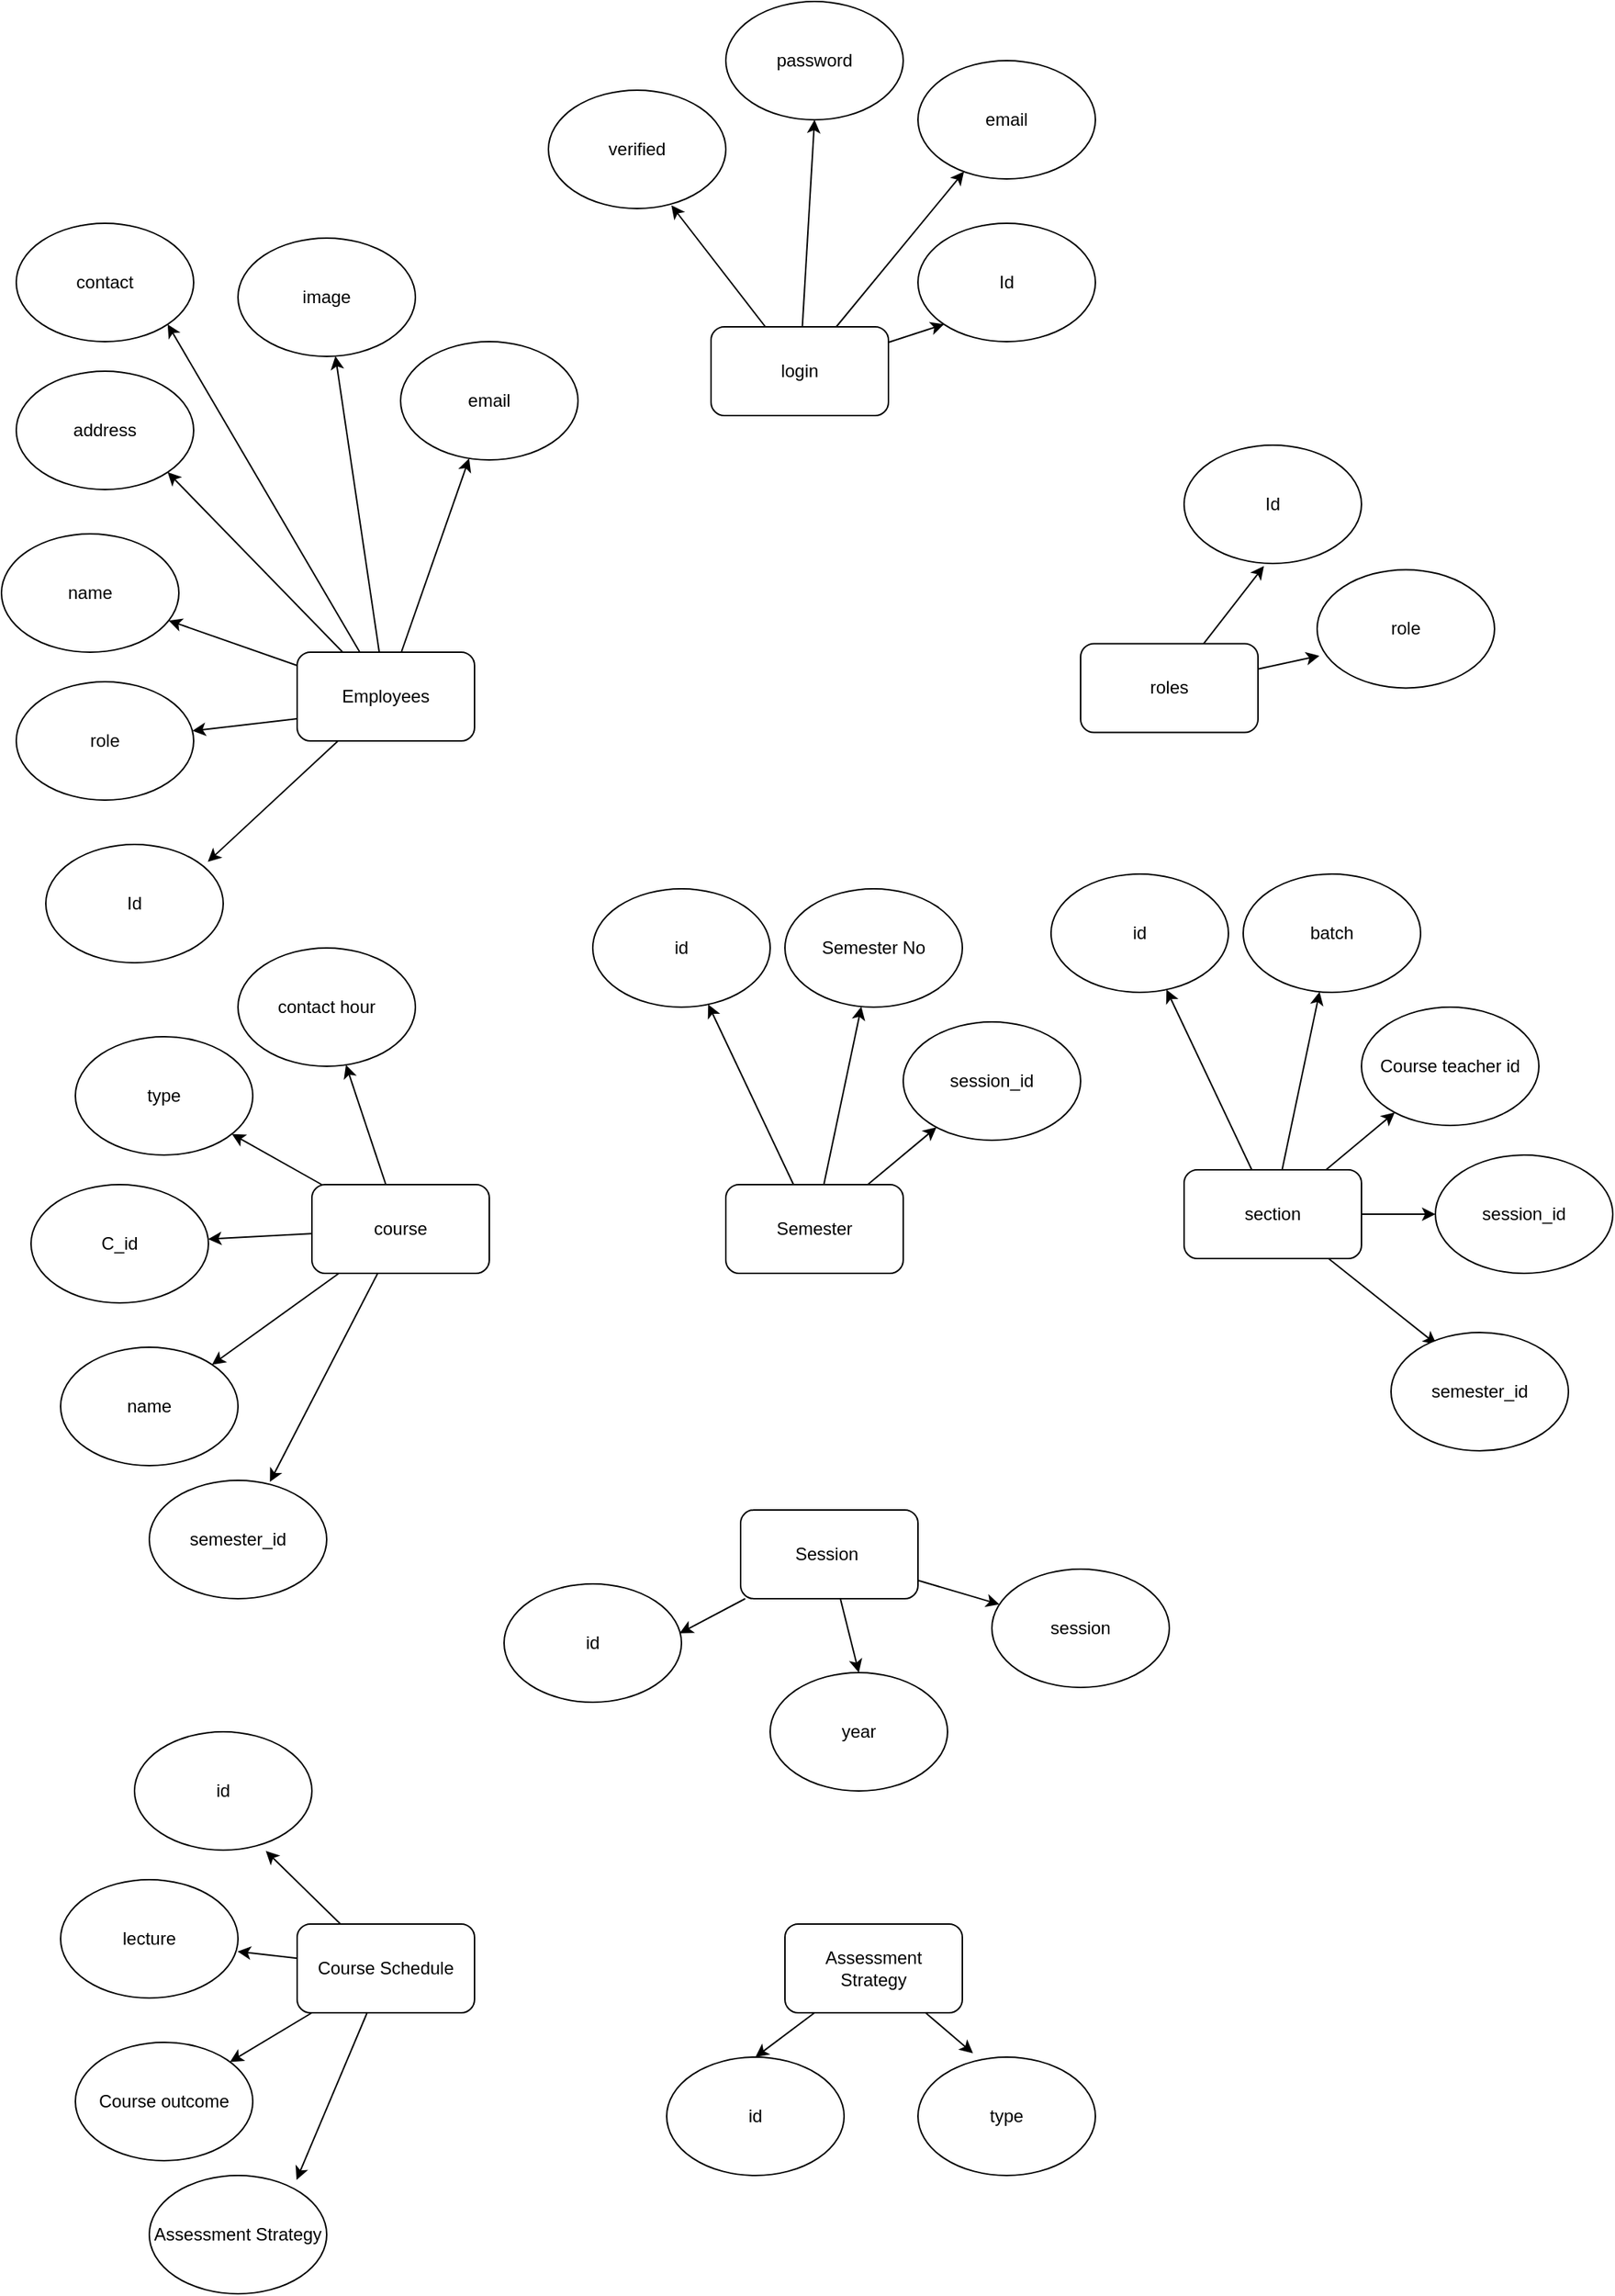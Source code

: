 <mxfile version="21.6.6" type="github">
  <diagram name="Page-1" id="dp0MAFSl6kwCSOqtO65z">
    <mxGraphModel dx="1900" dy="1973" grid="1" gridSize="10" guides="1" tooltips="1" connect="1" arrows="1" fold="1" page="1" pageScale="1" pageWidth="850" pageHeight="1400" math="0" shadow="0">
      <root>
        <mxCell id="0" />
        <mxCell id="1" parent="0" />
        <mxCell id="it_yALFgsiDpClzJyx-c-9" style="rounded=0;orthogonalLoop=1;jettySize=auto;html=1;entryX=0.913;entryY=0.147;entryDx=0;entryDy=0;entryPerimeter=0;" edge="1" parent="1" source="it_yALFgsiDpClzJyx-c-1" target="it_yALFgsiDpClzJyx-c-6">
          <mxGeometry relative="1" as="geometry" />
        </mxCell>
        <mxCell id="it_yALFgsiDpClzJyx-c-10" style="rounded=0;orthogonalLoop=1;jettySize=auto;html=1;exitX=0;exitY=0.75;exitDx=0;exitDy=0;" edge="1" parent="1" source="it_yALFgsiDpClzJyx-c-1" target="it_yALFgsiDpClzJyx-c-2">
          <mxGeometry relative="1" as="geometry" />
        </mxCell>
        <mxCell id="it_yALFgsiDpClzJyx-c-11" style="rounded=0;orthogonalLoop=1;jettySize=auto;html=1;" edge="1" parent="1" source="it_yALFgsiDpClzJyx-c-1" target="it_yALFgsiDpClzJyx-c-3">
          <mxGeometry relative="1" as="geometry" />
        </mxCell>
        <mxCell id="it_yALFgsiDpClzJyx-c-12" style="rounded=0;orthogonalLoop=1;jettySize=auto;html=1;entryX=1;entryY=1;entryDx=0;entryDy=0;" edge="1" parent="1" source="it_yALFgsiDpClzJyx-c-1" target="it_yALFgsiDpClzJyx-c-4">
          <mxGeometry relative="1" as="geometry" />
        </mxCell>
        <mxCell id="it_yALFgsiDpClzJyx-c-13" style="rounded=0;orthogonalLoop=1;jettySize=auto;html=1;entryX=1;entryY=1;entryDx=0;entryDy=0;" edge="1" parent="1" source="it_yALFgsiDpClzJyx-c-1" target="it_yALFgsiDpClzJyx-c-5">
          <mxGeometry relative="1" as="geometry" />
        </mxCell>
        <mxCell id="it_yALFgsiDpClzJyx-c-14" style="rounded=0;orthogonalLoop=1;jettySize=auto;html=1;" edge="1" parent="1" source="it_yALFgsiDpClzJyx-c-1" target="it_yALFgsiDpClzJyx-c-8">
          <mxGeometry relative="1" as="geometry" />
        </mxCell>
        <mxCell id="it_yALFgsiDpClzJyx-c-15" style="rounded=0;orthogonalLoop=1;jettySize=auto;html=1;" edge="1" parent="1" source="it_yALFgsiDpClzJyx-c-1" target="it_yALFgsiDpClzJyx-c-7">
          <mxGeometry relative="1" as="geometry" />
        </mxCell>
        <mxCell id="it_yALFgsiDpClzJyx-c-1" value="Employees" style="rounded=1;whiteSpace=wrap;html=1;" vertex="1" parent="1">
          <mxGeometry x="170" y="280" width="120" height="60" as="geometry" />
        </mxCell>
        <mxCell id="it_yALFgsiDpClzJyx-c-2" value="role" style="ellipse;whiteSpace=wrap;html=1;" vertex="1" parent="1">
          <mxGeometry x="-20" y="300" width="120" height="80" as="geometry" />
        </mxCell>
        <mxCell id="it_yALFgsiDpClzJyx-c-3" value="name" style="ellipse;whiteSpace=wrap;html=1;" vertex="1" parent="1">
          <mxGeometry x="-30" y="200" width="120" height="80" as="geometry" />
        </mxCell>
        <mxCell id="it_yALFgsiDpClzJyx-c-4" value="address" style="ellipse;whiteSpace=wrap;html=1;" vertex="1" parent="1">
          <mxGeometry x="-20" y="90" width="120" height="80" as="geometry" />
        </mxCell>
        <mxCell id="it_yALFgsiDpClzJyx-c-5" value="contact" style="ellipse;whiteSpace=wrap;html=1;" vertex="1" parent="1">
          <mxGeometry x="-20" y="-10" width="120" height="80" as="geometry" />
        </mxCell>
        <mxCell id="it_yALFgsiDpClzJyx-c-6" value="Id" style="ellipse;whiteSpace=wrap;html=1;" vertex="1" parent="1">
          <mxGeometry y="410" width="120" height="80" as="geometry" />
        </mxCell>
        <mxCell id="it_yALFgsiDpClzJyx-c-7" value="email" style="ellipse;whiteSpace=wrap;html=1;" vertex="1" parent="1">
          <mxGeometry x="240" y="70" width="120" height="80" as="geometry" />
        </mxCell>
        <mxCell id="it_yALFgsiDpClzJyx-c-8" value="image" style="ellipse;whiteSpace=wrap;html=1;" vertex="1" parent="1">
          <mxGeometry x="130" width="120" height="80" as="geometry" />
        </mxCell>
        <mxCell id="it_yALFgsiDpClzJyx-c-23" style="rounded=0;orthogonalLoop=1;jettySize=auto;html=1;entryX=0.013;entryY=0.728;entryDx=0;entryDy=0;entryPerimeter=0;" edge="1" parent="1" source="it_yALFgsiDpClzJyx-c-16" target="it_yALFgsiDpClzJyx-c-18">
          <mxGeometry relative="1" as="geometry" />
        </mxCell>
        <mxCell id="it_yALFgsiDpClzJyx-c-61" style="rounded=0;orthogonalLoop=1;jettySize=auto;html=1;entryX=0.45;entryY=1.022;entryDx=0;entryDy=0;entryPerimeter=0;" edge="1" parent="1" source="it_yALFgsiDpClzJyx-c-16" target="it_yALFgsiDpClzJyx-c-17">
          <mxGeometry relative="1" as="geometry" />
        </mxCell>
        <mxCell id="it_yALFgsiDpClzJyx-c-16" value="roles" style="rounded=1;whiteSpace=wrap;html=1;" vertex="1" parent="1">
          <mxGeometry x="700" y="274.22" width="120" height="60" as="geometry" />
        </mxCell>
        <mxCell id="it_yALFgsiDpClzJyx-c-17" value="Id" style="ellipse;whiteSpace=wrap;html=1;" vertex="1" parent="1">
          <mxGeometry x="770" y="140" width="120" height="80" as="geometry" />
        </mxCell>
        <mxCell id="it_yALFgsiDpClzJyx-c-18" value="role" style="ellipse;whiteSpace=wrap;html=1;" vertex="1" parent="1">
          <mxGeometry x="860" y="224.22" width="120" height="80" as="geometry" />
        </mxCell>
        <mxCell id="it_yALFgsiDpClzJyx-c-28" style="rounded=0;orthogonalLoop=1;jettySize=auto;html=1;entryX=0;entryY=1;entryDx=0;entryDy=0;" edge="1" parent="1" source="it_yALFgsiDpClzJyx-c-21" target="it_yALFgsiDpClzJyx-c-24">
          <mxGeometry relative="1" as="geometry" />
        </mxCell>
        <mxCell id="it_yALFgsiDpClzJyx-c-29" style="rounded=0;orthogonalLoop=1;jettySize=auto;html=1;" edge="1" parent="1" source="it_yALFgsiDpClzJyx-c-21" target="it_yALFgsiDpClzJyx-c-26">
          <mxGeometry relative="1" as="geometry" />
        </mxCell>
        <mxCell id="it_yALFgsiDpClzJyx-c-30" style="rounded=0;orthogonalLoop=1;jettySize=auto;html=1;entryX=0.5;entryY=1;entryDx=0;entryDy=0;" edge="1" parent="1" source="it_yALFgsiDpClzJyx-c-21" target="it_yALFgsiDpClzJyx-c-25">
          <mxGeometry relative="1" as="geometry" />
        </mxCell>
        <mxCell id="it_yALFgsiDpClzJyx-c-31" style="rounded=0;orthogonalLoop=1;jettySize=auto;html=1;entryX=0.693;entryY=0.973;entryDx=0;entryDy=0;entryPerimeter=0;" edge="1" parent="1" source="it_yALFgsiDpClzJyx-c-21" target="it_yALFgsiDpClzJyx-c-27">
          <mxGeometry relative="1" as="geometry" />
        </mxCell>
        <mxCell id="it_yALFgsiDpClzJyx-c-21" value="login" style="rounded=1;whiteSpace=wrap;html=1;" vertex="1" parent="1">
          <mxGeometry x="450" y="60" width="120" height="60" as="geometry" />
        </mxCell>
        <mxCell id="it_yALFgsiDpClzJyx-c-24" value="Id" style="ellipse;whiteSpace=wrap;html=1;" vertex="1" parent="1">
          <mxGeometry x="590" y="-10" width="120" height="80" as="geometry" />
        </mxCell>
        <mxCell id="it_yALFgsiDpClzJyx-c-25" value="password" style="ellipse;whiteSpace=wrap;html=1;" vertex="1" parent="1">
          <mxGeometry x="460" y="-160" width="120" height="80" as="geometry" />
        </mxCell>
        <mxCell id="it_yALFgsiDpClzJyx-c-26" value="email" style="ellipse;whiteSpace=wrap;html=1;" vertex="1" parent="1">
          <mxGeometry x="590" y="-120" width="120" height="80" as="geometry" />
        </mxCell>
        <mxCell id="it_yALFgsiDpClzJyx-c-27" value="verified" style="ellipse;whiteSpace=wrap;html=1;" vertex="1" parent="1">
          <mxGeometry x="340" y="-100" width="120" height="80" as="geometry" />
        </mxCell>
        <mxCell id="it_yALFgsiDpClzJyx-c-38" style="rounded=0;orthogonalLoop=1;jettySize=auto;html=1;" edge="1" parent="1" source="it_yALFgsiDpClzJyx-c-32" target="it_yALFgsiDpClzJyx-c-35">
          <mxGeometry relative="1" as="geometry" />
        </mxCell>
        <mxCell id="it_yALFgsiDpClzJyx-c-39" style="rounded=0;orthogonalLoop=1;jettySize=auto;html=1;" edge="1" parent="1" source="it_yALFgsiDpClzJyx-c-32" target="it_yALFgsiDpClzJyx-c-34">
          <mxGeometry relative="1" as="geometry" />
        </mxCell>
        <mxCell id="it_yALFgsiDpClzJyx-c-40" style="rounded=0;orthogonalLoop=1;jettySize=auto;html=1;" edge="1" parent="1" source="it_yALFgsiDpClzJyx-c-32" target="it_yALFgsiDpClzJyx-c-33">
          <mxGeometry relative="1" as="geometry" />
        </mxCell>
        <mxCell id="it_yALFgsiDpClzJyx-c-41" style="rounded=0;orthogonalLoop=1;jettySize=auto;html=1;entryX=1;entryY=0;entryDx=0;entryDy=0;" edge="1" parent="1" source="it_yALFgsiDpClzJyx-c-32" target="it_yALFgsiDpClzJyx-c-36">
          <mxGeometry relative="1" as="geometry" />
        </mxCell>
        <mxCell id="it_yALFgsiDpClzJyx-c-42" style="rounded=0;orthogonalLoop=1;jettySize=auto;html=1;entryX=0.68;entryY=0.013;entryDx=0;entryDy=0;entryPerimeter=0;" edge="1" parent="1" source="it_yALFgsiDpClzJyx-c-32" target="it_yALFgsiDpClzJyx-c-37">
          <mxGeometry relative="1" as="geometry" />
        </mxCell>
        <mxCell id="it_yALFgsiDpClzJyx-c-32" value="course" style="rounded=1;whiteSpace=wrap;html=1;" vertex="1" parent="1">
          <mxGeometry x="180" y="640" width="120" height="60" as="geometry" />
        </mxCell>
        <mxCell id="it_yALFgsiDpClzJyx-c-33" value="C_id" style="ellipse;whiteSpace=wrap;html=1;" vertex="1" parent="1">
          <mxGeometry x="-10" y="640" width="120" height="80" as="geometry" />
        </mxCell>
        <mxCell id="it_yALFgsiDpClzJyx-c-34" value="type" style="ellipse;whiteSpace=wrap;html=1;" vertex="1" parent="1">
          <mxGeometry x="20" y="540" width="120" height="80" as="geometry" />
        </mxCell>
        <mxCell id="it_yALFgsiDpClzJyx-c-35" value="contact hour" style="ellipse;whiteSpace=wrap;html=1;" vertex="1" parent="1">
          <mxGeometry x="130" y="480" width="120" height="80" as="geometry" />
        </mxCell>
        <mxCell id="it_yALFgsiDpClzJyx-c-36" value="name" style="ellipse;whiteSpace=wrap;html=1;" vertex="1" parent="1">
          <mxGeometry x="10" y="750" width="120" height="80" as="geometry" />
        </mxCell>
        <mxCell id="it_yALFgsiDpClzJyx-c-37" value="semester_id" style="ellipse;whiteSpace=wrap;html=1;" vertex="1" parent="1">
          <mxGeometry x="70" y="840" width="120" height="80" as="geometry" />
        </mxCell>
        <mxCell id="it_yALFgsiDpClzJyx-c-47" style="rounded=0;orthogonalLoop=1;jettySize=auto;html=1;" edge="1" parent="1" source="it_yALFgsiDpClzJyx-c-43" target="it_yALFgsiDpClzJyx-c-44">
          <mxGeometry relative="1" as="geometry" />
        </mxCell>
        <mxCell id="it_yALFgsiDpClzJyx-c-48" style="rounded=0;orthogonalLoop=1;jettySize=auto;html=1;" edge="1" parent="1" source="it_yALFgsiDpClzJyx-c-43" target="it_yALFgsiDpClzJyx-c-45">
          <mxGeometry relative="1" as="geometry" />
        </mxCell>
        <mxCell id="it_yALFgsiDpClzJyx-c-49" style="rounded=0;orthogonalLoop=1;jettySize=auto;html=1;" edge="1" parent="1" source="it_yALFgsiDpClzJyx-c-43" target="it_yALFgsiDpClzJyx-c-46">
          <mxGeometry relative="1" as="geometry" />
        </mxCell>
        <mxCell id="it_yALFgsiDpClzJyx-c-43" value="Semester" style="rounded=1;whiteSpace=wrap;html=1;" vertex="1" parent="1">
          <mxGeometry x="460" y="640" width="120" height="60" as="geometry" />
        </mxCell>
        <mxCell id="it_yALFgsiDpClzJyx-c-44" value="id" style="ellipse;whiteSpace=wrap;html=1;" vertex="1" parent="1">
          <mxGeometry x="370" y="440" width="120" height="80" as="geometry" />
        </mxCell>
        <mxCell id="it_yALFgsiDpClzJyx-c-45" value="Semester No" style="ellipse;whiteSpace=wrap;html=1;" vertex="1" parent="1">
          <mxGeometry x="500" y="440" width="120" height="80" as="geometry" />
        </mxCell>
        <mxCell id="it_yALFgsiDpClzJyx-c-46" value="session_id" style="ellipse;whiteSpace=wrap;html=1;" vertex="1" parent="1">
          <mxGeometry x="580" y="530" width="120" height="80" as="geometry" />
        </mxCell>
        <mxCell id="it_yALFgsiDpClzJyx-c-50" style="rounded=0;orthogonalLoop=1;jettySize=auto;html=1;" edge="1" parent="1" source="it_yALFgsiDpClzJyx-c-53" target="it_yALFgsiDpClzJyx-c-54">
          <mxGeometry relative="1" as="geometry" />
        </mxCell>
        <mxCell id="it_yALFgsiDpClzJyx-c-51" style="rounded=0;orthogonalLoop=1;jettySize=auto;html=1;" edge="1" parent="1" source="it_yALFgsiDpClzJyx-c-53" target="it_yALFgsiDpClzJyx-c-55">
          <mxGeometry relative="1" as="geometry" />
        </mxCell>
        <mxCell id="it_yALFgsiDpClzJyx-c-52" style="rounded=0;orthogonalLoop=1;jettySize=auto;html=1;" edge="1" parent="1" source="it_yALFgsiDpClzJyx-c-53" target="it_yALFgsiDpClzJyx-c-56">
          <mxGeometry relative="1" as="geometry" />
        </mxCell>
        <mxCell id="it_yALFgsiDpClzJyx-c-59" style="edgeStyle=orthogonalEdgeStyle;rounded=0;orthogonalLoop=1;jettySize=auto;html=1;entryX=0;entryY=0.5;entryDx=0;entryDy=0;" edge="1" parent="1" source="it_yALFgsiDpClzJyx-c-53" target="it_yALFgsiDpClzJyx-c-57">
          <mxGeometry relative="1" as="geometry" />
        </mxCell>
        <mxCell id="it_yALFgsiDpClzJyx-c-60" style="rounded=0;orthogonalLoop=1;jettySize=auto;html=1;entryX=0.257;entryY=0.102;entryDx=0;entryDy=0;entryPerimeter=0;" edge="1" parent="1" source="it_yALFgsiDpClzJyx-c-53" target="it_yALFgsiDpClzJyx-c-58">
          <mxGeometry relative="1" as="geometry" />
        </mxCell>
        <mxCell id="it_yALFgsiDpClzJyx-c-53" value="section" style="rounded=1;whiteSpace=wrap;html=1;" vertex="1" parent="1">
          <mxGeometry x="770" y="630" width="120" height="60" as="geometry" />
        </mxCell>
        <mxCell id="it_yALFgsiDpClzJyx-c-54" value="id" style="ellipse;whiteSpace=wrap;html=1;" vertex="1" parent="1">
          <mxGeometry x="680" y="430" width="120" height="80" as="geometry" />
        </mxCell>
        <mxCell id="it_yALFgsiDpClzJyx-c-55" value="batch" style="ellipse;whiteSpace=wrap;html=1;" vertex="1" parent="1">
          <mxGeometry x="810" y="430" width="120" height="80" as="geometry" />
        </mxCell>
        <mxCell id="it_yALFgsiDpClzJyx-c-56" value="Course teacher id" style="ellipse;whiteSpace=wrap;html=1;" vertex="1" parent="1">
          <mxGeometry x="890" y="520" width="120" height="80" as="geometry" />
        </mxCell>
        <mxCell id="it_yALFgsiDpClzJyx-c-57" value="session_id" style="ellipse;whiteSpace=wrap;html=1;" vertex="1" parent="1">
          <mxGeometry x="940" y="620" width="120" height="80" as="geometry" />
        </mxCell>
        <mxCell id="it_yALFgsiDpClzJyx-c-58" value="semester_id" style="ellipse;whiteSpace=wrap;html=1;" vertex="1" parent="1">
          <mxGeometry x="910" y="740" width="120" height="80" as="geometry" />
        </mxCell>
        <mxCell id="it_yALFgsiDpClzJyx-c-67" style="rounded=0;orthogonalLoop=1;jettySize=auto;html=1;entryX=0.99;entryY=0.417;entryDx=0;entryDy=0;entryPerimeter=0;" edge="1" parent="1" source="it_yALFgsiDpClzJyx-c-63" target="it_yALFgsiDpClzJyx-c-64">
          <mxGeometry relative="1" as="geometry" />
        </mxCell>
        <mxCell id="it_yALFgsiDpClzJyx-c-68" style="rounded=0;orthogonalLoop=1;jettySize=auto;html=1;entryX=0.5;entryY=0;entryDx=0;entryDy=0;" edge="1" parent="1" source="it_yALFgsiDpClzJyx-c-63" target="it_yALFgsiDpClzJyx-c-65">
          <mxGeometry relative="1" as="geometry" />
        </mxCell>
        <mxCell id="it_yALFgsiDpClzJyx-c-69" style="rounded=0;orthogonalLoop=1;jettySize=auto;html=1;" edge="1" parent="1" source="it_yALFgsiDpClzJyx-c-63" target="it_yALFgsiDpClzJyx-c-66">
          <mxGeometry relative="1" as="geometry" />
        </mxCell>
        <mxCell id="it_yALFgsiDpClzJyx-c-63" value="Session&amp;nbsp;" style="rounded=1;whiteSpace=wrap;html=1;" vertex="1" parent="1">
          <mxGeometry x="470" y="860" width="120" height="60" as="geometry" />
        </mxCell>
        <mxCell id="it_yALFgsiDpClzJyx-c-64" value="id" style="ellipse;whiteSpace=wrap;html=1;" vertex="1" parent="1">
          <mxGeometry x="310" y="910" width="120" height="80" as="geometry" />
        </mxCell>
        <mxCell id="it_yALFgsiDpClzJyx-c-65" value="year" style="ellipse;whiteSpace=wrap;html=1;" vertex="1" parent="1">
          <mxGeometry x="490" y="970" width="120" height="80" as="geometry" />
        </mxCell>
        <mxCell id="it_yALFgsiDpClzJyx-c-66" value="session" style="ellipse;whiteSpace=wrap;html=1;" vertex="1" parent="1">
          <mxGeometry x="640" y="900" width="120" height="80" as="geometry" />
        </mxCell>
        <mxCell id="it_yALFgsiDpClzJyx-c-78" style="rounded=0;orthogonalLoop=1;jettySize=auto;html=1;entryX=0.74;entryY=1.007;entryDx=0;entryDy=0;entryPerimeter=0;" edge="1" parent="1" source="it_yALFgsiDpClzJyx-c-70" target="it_yALFgsiDpClzJyx-c-71">
          <mxGeometry relative="1" as="geometry" />
        </mxCell>
        <mxCell id="it_yALFgsiDpClzJyx-c-79" style="rounded=0;orthogonalLoop=1;jettySize=auto;html=1;entryX=0.997;entryY=0.607;entryDx=0;entryDy=0;entryPerimeter=0;" edge="1" parent="1" source="it_yALFgsiDpClzJyx-c-70" target="it_yALFgsiDpClzJyx-c-72">
          <mxGeometry relative="1" as="geometry" />
        </mxCell>
        <mxCell id="it_yALFgsiDpClzJyx-c-80" style="rounded=0;orthogonalLoop=1;jettySize=auto;html=1;" edge="1" parent="1" source="it_yALFgsiDpClzJyx-c-70" target="it_yALFgsiDpClzJyx-c-73">
          <mxGeometry relative="1" as="geometry" />
        </mxCell>
        <mxCell id="it_yALFgsiDpClzJyx-c-81" style="rounded=0;orthogonalLoop=1;jettySize=auto;html=1;entryX=0.83;entryY=0.037;entryDx=0;entryDy=0;entryPerimeter=0;" edge="1" parent="1" source="it_yALFgsiDpClzJyx-c-70" target="it_yALFgsiDpClzJyx-c-74">
          <mxGeometry relative="1" as="geometry" />
        </mxCell>
        <mxCell id="it_yALFgsiDpClzJyx-c-70" value="Course Schedule" style="rounded=1;whiteSpace=wrap;html=1;" vertex="1" parent="1">
          <mxGeometry x="170" y="1140" width="120" height="60" as="geometry" />
        </mxCell>
        <mxCell id="it_yALFgsiDpClzJyx-c-71" value="id" style="ellipse;whiteSpace=wrap;html=1;" vertex="1" parent="1">
          <mxGeometry x="60" y="1010" width="120" height="80" as="geometry" />
        </mxCell>
        <mxCell id="it_yALFgsiDpClzJyx-c-72" value="lecture" style="ellipse;whiteSpace=wrap;html=1;" vertex="1" parent="1">
          <mxGeometry x="10" y="1110" width="120" height="80" as="geometry" />
        </mxCell>
        <mxCell id="it_yALFgsiDpClzJyx-c-73" value="Course outcome" style="ellipse;whiteSpace=wrap;html=1;" vertex="1" parent="1">
          <mxGeometry x="20" y="1220" width="120" height="80" as="geometry" />
        </mxCell>
        <mxCell id="it_yALFgsiDpClzJyx-c-74" value="Assessment Strategy" style="ellipse;whiteSpace=wrap;html=1;" vertex="1" parent="1">
          <mxGeometry x="70" y="1310" width="120" height="80" as="geometry" />
        </mxCell>
        <mxCell id="it_yALFgsiDpClzJyx-c-82" style="rounded=0;orthogonalLoop=1;jettySize=auto;html=1;entryX=0.5;entryY=0;entryDx=0;entryDy=0;" edge="1" parent="1" source="it_yALFgsiDpClzJyx-c-75" target="it_yALFgsiDpClzJyx-c-76">
          <mxGeometry relative="1" as="geometry" />
        </mxCell>
        <mxCell id="it_yALFgsiDpClzJyx-c-83" style="rounded=0;orthogonalLoop=1;jettySize=auto;html=1;entryX=0.31;entryY=-0.033;entryDx=0;entryDy=0;entryPerimeter=0;" edge="1" parent="1" source="it_yALFgsiDpClzJyx-c-75" target="it_yALFgsiDpClzJyx-c-77">
          <mxGeometry relative="1" as="geometry" />
        </mxCell>
        <mxCell id="it_yALFgsiDpClzJyx-c-75" value="Assessment&lt;br&gt;Strategy" style="rounded=1;whiteSpace=wrap;html=1;" vertex="1" parent="1">
          <mxGeometry x="500" y="1140" width="120" height="60" as="geometry" />
        </mxCell>
        <mxCell id="it_yALFgsiDpClzJyx-c-76" value="id" style="ellipse;whiteSpace=wrap;html=1;" vertex="1" parent="1">
          <mxGeometry x="420" y="1230" width="120" height="80" as="geometry" />
        </mxCell>
        <mxCell id="it_yALFgsiDpClzJyx-c-77" value="type" style="ellipse;whiteSpace=wrap;html=1;" vertex="1" parent="1">
          <mxGeometry x="590" y="1230" width="120" height="80" as="geometry" />
        </mxCell>
      </root>
    </mxGraphModel>
  </diagram>
</mxfile>
